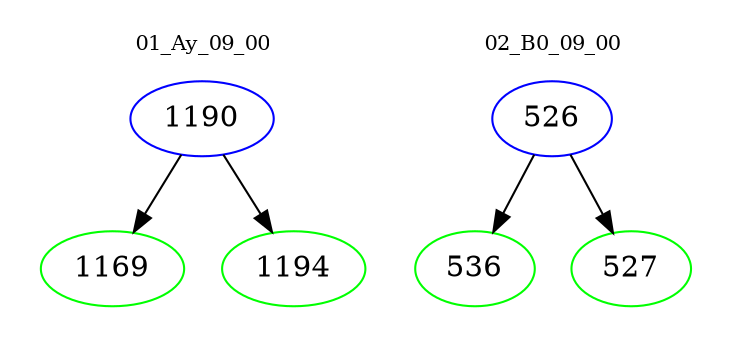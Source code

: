 digraph{
subgraph cluster_0 {
color = white
label = "01_Ay_09_00";
fontsize=10;
T0_1190 [label="1190", color="blue"]
T0_1190 -> T0_1169 [color="black"]
T0_1169 [label="1169", color="green"]
T0_1190 -> T0_1194 [color="black"]
T0_1194 [label="1194", color="green"]
}
subgraph cluster_1 {
color = white
label = "02_B0_09_00";
fontsize=10;
T1_526 [label="526", color="blue"]
T1_526 -> T1_536 [color="black"]
T1_536 [label="536", color="green"]
T1_526 -> T1_527 [color="black"]
T1_527 [label="527", color="green"]
}
}
